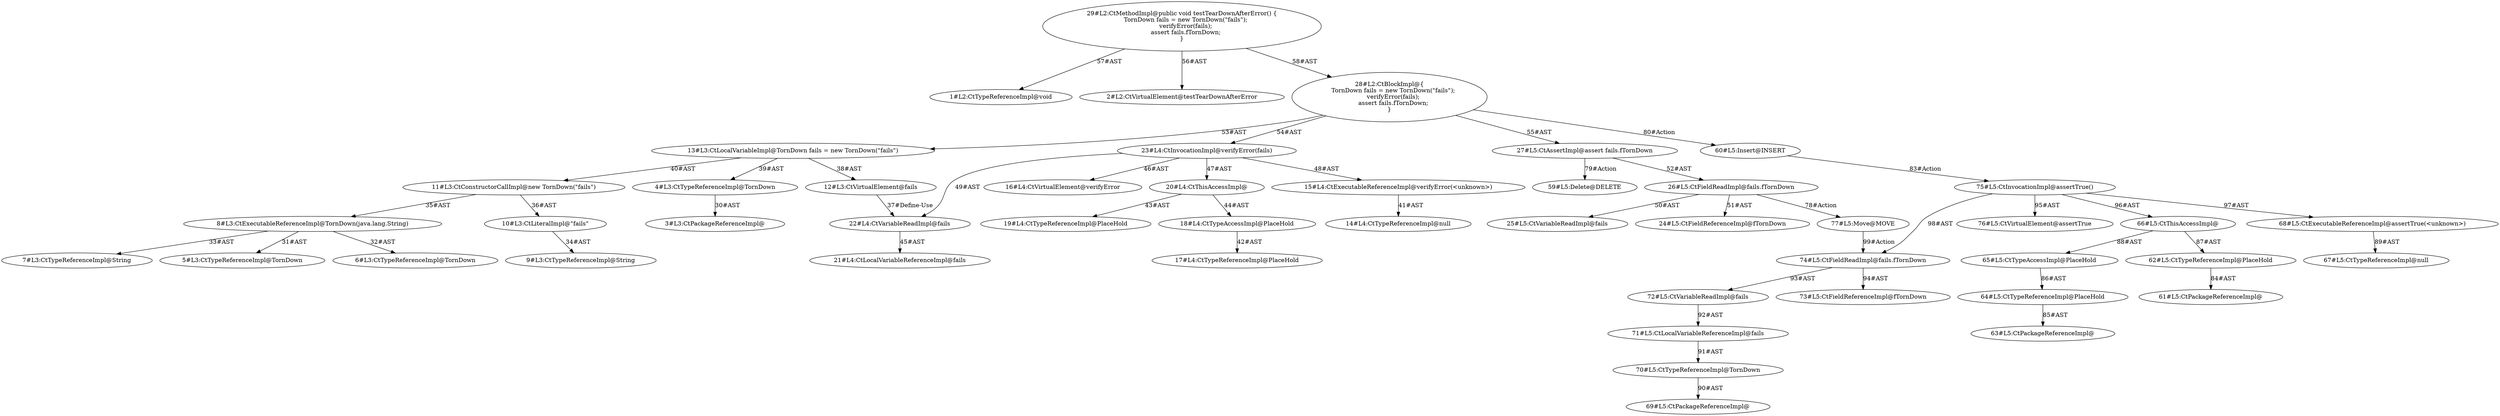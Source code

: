 digraph "testTearDownAfterError#?" {
0 [label="1#L2:CtTypeReferenceImpl@void" shape=ellipse]
1 [label="2#L2:CtVirtualElement@testTearDownAfterError" shape=ellipse]
2 [label="3#L3:CtPackageReferenceImpl@" shape=ellipse]
3 [label="4#L3:CtTypeReferenceImpl@TornDown" shape=ellipse]
4 [label="5#L3:CtTypeReferenceImpl@TornDown" shape=ellipse]
5 [label="6#L3:CtTypeReferenceImpl@TornDown" shape=ellipse]
6 [label="7#L3:CtTypeReferenceImpl@String" shape=ellipse]
7 [label="8#L3:CtExecutableReferenceImpl@TornDown(java.lang.String)" shape=ellipse]
8 [label="9#L3:CtTypeReferenceImpl@String" shape=ellipse]
9 [label="10#L3:CtLiteralImpl@\"fails\"" shape=ellipse]
10 [label="11#L3:CtConstructorCallImpl@new TornDown(\"fails\")" shape=ellipse]
11 [label="12#L3:CtVirtualElement@fails" shape=ellipse]
12 [label="13#L3:CtLocalVariableImpl@TornDown fails = new TornDown(\"fails\")" shape=ellipse]
13 [label="14#L4:CtTypeReferenceImpl@null" shape=ellipse]
14 [label="15#L4:CtExecutableReferenceImpl@verifyError(<unknown>)" shape=ellipse]
15 [label="16#L4:CtVirtualElement@verifyError" shape=ellipse]
16 [label="17#L4:CtTypeReferenceImpl@PlaceHold" shape=ellipse]
17 [label="18#L4:CtTypeAccessImpl@PlaceHold" shape=ellipse]
18 [label="19#L4:CtTypeReferenceImpl@PlaceHold" shape=ellipse]
19 [label="20#L4:CtThisAccessImpl@" shape=ellipse]
20 [label="21#L4:CtLocalVariableReferenceImpl@fails" shape=ellipse]
21 [label="22#L4:CtVariableReadImpl@fails" shape=ellipse]
22 [label="23#L4:CtInvocationImpl@verifyError(fails)" shape=ellipse]
23 [label="24#L5:CtFieldReferenceImpl@fTornDown" shape=ellipse]
24 [label="25#L5:CtVariableReadImpl@fails" shape=ellipse]
25 [label="26#L5:CtFieldReadImpl@fails.fTornDown" shape=ellipse]
26 [label="27#L5:CtAssertImpl@assert fails.fTornDown" shape=ellipse]
27 [label="28#L2:CtBlockImpl@\{
    TornDown fails = new TornDown(\"fails\");
    verifyError(fails);
    assert fails.fTornDown;
\}" shape=ellipse]
28 [label="29#L2:CtMethodImpl@public void testTearDownAfterError() \{
    TornDown fails = new TornDown(\"fails\");
    verifyError(fails);
    assert fails.fTornDown;
\}" shape=ellipse]
29 [label="59#L5:Delete@DELETE" shape=ellipse]
30 [label="60#L5:Insert@INSERT" shape=ellipse]
31 [label="61#L5:CtPackageReferenceImpl@" shape=ellipse]
32 [label="62#L5:CtTypeReferenceImpl@PlaceHold" shape=ellipse]
33 [label="63#L5:CtPackageReferenceImpl@" shape=ellipse]
34 [label="64#L5:CtTypeReferenceImpl@PlaceHold" shape=ellipse]
35 [label="65#L5:CtTypeAccessImpl@PlaceHold" shape=ellipse]
36 [label="66#L5:CtThisAccessImpl@" shape=ellipse]
37 [label="67#L5:CtTypeReferenceImpl@null" shape=ellipse]
38 [label="68#L5:CtExecutableReferenceImpl@assertTrue(<unknown>)" shape=ellipse]
39 [label="69#L5:CtPackageReferenceImpl@" shape=ellipse]
40 [label="70#L5:CtTypeReferenceImpl@TornDown" shape=ellipse]
41 [label="71#L5:CtLocalVariableReferenceImpl@fails" shape=ellipse]
42 [label="72#L5:CtVariableReadImpl@fails" shape=ellipse]
43 [label="73#L5:CtFieldReferenceImpl@fTornDown" shape=ellipse]
44 [label="74#L5:CtFieldReadImpl@fails.fTornDown" shape=ellipse]
45 [label="75#L5:CtInvocationImpl@assertTrue()" shape=ellipse]
46 [label="76#L5:CtVirtualElement@assertTrue" shape=ellipse]
47 [label="77#L5:Move@MOVE" shape=ellipse]
3 -> 2 [label="30#AST"];
7 -> 4 [label="31#AST"];
7 -> 5 [label="32#AST"];
7 -> 6 [label="33#AST"];
9 -> 8 [label="34#AST"];
10 -> 7 [label="35#AST"];
10 -> 9 [label="36#AST"];
11 -> 21 [label="37#Define-Use"];
12 -> 11 [label="38#AST"];
12 -> 3 [label="39#AST"];
12 -> 10 [label="40#AST"];
14 -> 13 [label="41#AST"];
17 -> 16 [label="42#AST"];
19 -> 18 [label="43#AST"];
19 -> 17 [label="44#AST"];
21 -> 20 [label="45#AST"];
22 -> 15 [label="46#AST"];
22 -> 19 [label="47#AST"];
22 -> 14 [label="48#AST"];
22 -> 21 [label="49#AST"];
25 -> 24 [label="50#AST"];
25 -> 23 [label="51#AST"];
25 -> 47 [label="78#Action"];
26 -> 25 [label="52#AST"];
26 -> 29 [label="79#Action"];
27 -> 12 [label="53#AST"];
27 -> 22 [label="54#AST"];
27 -> 26 [label="55#AST"];
27 -> 30 [label="80#Action"];
28 -> 1 [label="56#AST"];
28 -> 0 [label="57#AST"];
28 -> 27 [label="58#AST"];
30 -> 45 [label="83#Action"];
32 -> 31 [label="84#AST"];
34 -> 33 [label="85#AST"];
35 -> 34 [label="86#AST"];
36 -> 32 [label="87#AST"];
36 -> 35 [label="88#AST"];
38 -> 37 [label="89#AST"];
40 -> 39 [label="90#AST"];
41 -> 40 [label="91#AST"];
42 -> 41 [label="92#AST"];
44 -> 42 [label="93#AST"];
44 -> 43 [label="94#AST"];
45 -> 46 [label="95#AST"];
45 -> 36 [label="96#AST"];
45 -> 38 [label="97#AST"];
45 -> 44 [label="98#AST"];
47 -> 44 [label="99#Action"];
}